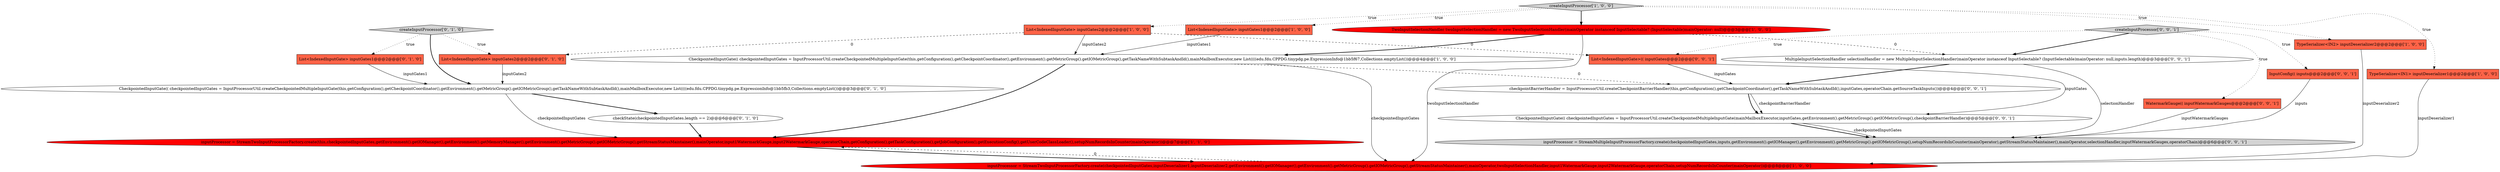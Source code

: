 digraph {
1 [style = filled, label = "inputProcessor = StreamTwoInputProcessorFactory.create(this,checkpointedInputGates,getEnvironment().getIOManager(),getEnvironment().getMemoryManager(),getEnvironment().getMetricGroup().getIOMetricGroup(),getStreamStatusMaintainer(),mainOperator,input1WatermarkGauge,input2WatermarkGauge,operatorChain,getConfiguration(),getTaskConfiguration(),getJobConfiguration(),getExecutionConfig(),getUserCodeClassLoader(),setupNumRecordsInCounter(mainOperator))@@@7@@@['1', '1', '0']", fillcolor = red, shape = ellipse image = "AAA1AAABBB1BBB"];
19 [style = filled, label = "MultipleInputSelectionHandler selectionHandler = new MultipleInputSelectionHandler(mainOperator instanceof InputSelectable? (InputSelectable)mainOperator: null,inputs.length)@@@3@@@['0', '0', '1']", fillcolor = white, shape = ellipse image = "AAA0AAABBB3BBB"];
14 [style = filled, label = "WatermarkGauge(( inputWatermarkGauges@@@2@@@['0', '0', '1']", fillcolor = tomato, shape = box image = "AAA0AAABBB3BBB"];
2 [style = filled, label = "List<IndexedInputGate> inputGates1@@@2@@@['1', '0', '0']", fillcolor = tomato, shape = box image = "AAA0AAABBB1BBB"];
12 [style = filled, label = "checkState(checkpointedInputGates.length == 2)@@@6@@@['0', '1', '0']", fillcolor = white, shape = ellipse image = "AAA0AAABBB2BBB"];
17 [style = filled, label = "InputConfig(( inputs@@@2@@@['0', '0', '1']", fillcolor = tomato, shape = box image = "AAA0AAABBB3BBB"];
8 [style = filled, label = "List<IndexedInputGate> inputGates2@@@2@@@['1', '0', '0']", fillcolor = tomato, shape = box image = "AAA1AAABBB1BBB"];
16 [style = filled, label = "CheckpointedInputGate(( checkpointedInputGates = InputProcessorUtil.createCheckpointedMultipleInputGate(mainMailboxExecutor,inputGates,getEnvironment().getMetricGroup().getIOMetricGroup(),checkpointBarrierHandler)@@@5@@@['0', '0', '1']", fillcolor = white, shape = ellipse image = "AAA0AAABBB3BBB"];
7 [style = filled, label = "createInputProcessor['1', '0', '0']", fillcolor = lightgray, shape = diamond image = "AAA0AAABBB1BBB"];
3 [style = filled, label = "CheckpointedInputGate(( checkpointedInputGates = InputProcessorUtil.createCheckpointedMultipleInputGate(this,getConfiguration(),getCheckpointCoordinator(),getEnvironment().getMetricGroup().getIOMetricGroup(),getTaskNameWithSubtaskAndId(),mainMailboxExecutor,new List((((edu.fdu.CPPDG.tinypdg.pe.ExpressionInfo@1bb5f67,Collections.emptyList())@@@4@@@['1', '0', '0']", fillcolor = white, shape = ellipse image = "AAA0AAABBB1BBB"];
21 [style = filled, label = "createInputProcessor['0', '0', '1']", fillcolor = lightgray, shape = diamond image = "AAA0AAABBB3BBB"];
13 [style = filled, label = "List<IndexedInputGate> inputGates2@@@2@@@['0', '1', '0']", fillcolor = tomato, shape = box image = "AAA1AAABBB2BBB"];
0 [style = filled, label = "TypeSerializer<IN2> inputDeserializer2@@@2@@@['1', '0', '0']", fillcolor = tomato, shape = box image = "AAA0AAABBB1BBB"];
15 [style = filled, label = "checkpointBarrierHandler = InputProcessorUtil.createCheckpointBarrierHandler(this,getConfiguration(),getCheckpointCoordinator(),getTaskNameWithSubtaskAndId(),inputGates,operatorChain.getSourceTaskInputs())@@@4@@@['0', '0', '1']", fillcolor = white, shape = ellipse image = "AAA0AAABBB3BBB"];
10 [style = filled, label = "List<IndexedInputGate> inputGates1@@@2@@@['0', '1', '0']", fillcolor = tomato, shape = box image = "AAA0AAABBB2BBB"];
18 [style = filled, label = "inputProcessor = StreamMultipleInputProcessorFactory.create(checkpointedInputGates,inputs,getEnvironment().getIOManager(),getEnvironment().getMetricGroup().getIOMetricGroup(),setupNumRecordsInCounter(mainOperator),getStreamStatusMaintainer(),mainOperator,selectionHandler,inputWatermarkGauges,operatorChain)@@@6@@@['0', '0', '1']", fillcolor = lightgray, shape = ellipse image = "AAA0AAABBB3BBB"];
4 [style = filled, label = "TwoInputSelectionHandler twoInputSelectionHandler = new TwoInputSelectionHandler(mainOperator instanceof InputSelectable? (InputSelectable)mainOperator: null)@@@3@@@['1', '0', '0']", fillcolor = red, shape = ellipse image = "AAA1AAABBB1BBB"];
9 [style = filled, label = "createInputProcessor['0', '1', '0']", fillcolor = lightgray, shape = diamond image = "AAA0AAABBB2BBB"];
11 [style = filled, label = "CheckpointedInputGate(( checkpointedInputGates = InputProcessorUtil.createCheckpointedMultipleInputGate(this,getConfiguration(),getCheckpointCoordinator(),getEnvironment().getMetricGroup().getIOMetricGroup(),getTaskNameWithSubtaskAndId(),mainMailboxExecutor,new List((((edu.fdu.CPPDG.tinypdg.pe.ExpressionInfo@1bb5fb3,Collections.emptyList())@@@3@@@['0', '1', '0']", fillcolor = white, shape = ellipse image = "AAA0AAABBB2BBB"];
6 [style = filled, label = "inputProcessor = StreamTwoInputProcessorFactory.create(checkpointedInputGates,inputDeserializer1,inputDeserializer2,getEnvironment().getIOManager(),getEnvironment().getMetricGroup().getIOMetricGroup(),getStreamStatusMaintainer(),mainOperator,twoInputSelectionHandler,input1WatermarkGauge,input2WatermarkGauge,operatorChain,setupNumRecordsInCounter(mainOperator))@@@8@@@['1', '0', '0']", fillcolor = red, shape = ellipse image = "AAA1AAABBB1BBB"];
20 [style = filled, label = "List<IndexedInputGate>(( inputGates@@@2@@@['0', '0', '1']", fillcolor = tomato, shape = box image = "AAA0AAABBB3BBB"];
5 [style = filled, label = "TypeSerializer<IN1> inputDeserializer1@@@2@@@['1', '0', '0']", fillcolor = tomato, shape = box image = "AAA0AAABBB1BBB"];
20->16 [style = solid, label="inputGates"];
7->2 [style = dotted, label="true"];
4->3 [style = bold, label=""];
16->18 [style = bold, label=""];
6->1 [style = dashed, label="0"];
21->20 [style = dotted, label="true"];
9->11 [style = bold, label=""];
3->1 [style = bold, label=""];
21->19 [style = bold, label=""];
15->16 [style = solid, label="checkpointBarrierHandler"];
20->15 [style = solid, label="inputGates"];
8->20 [style = dashed, label="0"];
14->18 [style = solid, label="inputWatermarkGauges"];
11->12 [style = bold, label=""];
21->17 [style = dotted, label="true"];
7->4 [style = bold, label=""];
7->0 [style = dotted, label="true"];
15->16 [style = bold, label=""];
12->1 [style = bold, label=""];
16->18 [style = solid, label="checkpointedInputGates"];
17->18 [style = solid, label="inputs"];
4->6 [style = solid, label="twoInputSelectionHandler"];
8->3 [style = solid, label="inputGates2"];
7->5 [style = dotted, label="true"];
8->13 [style = dashed, label="0"];
2->3 [style = solid, label="inputGates1"];
13->11 [style = solid, label="inputGates2"];
1->6 [style = bold, label=""];
10->11 [style = solid, label="inputGates1"];
9->13 [style = dotted, label="true"];
5->6 [style = solid, label="inputDeserializer1"];
21->14 [style = dotted, label="true"];
3->15 [style = dashed, label="0"];
4->19 [style = dashed, label="0"];
3->6 [style = solid, label="checkpointedInputGates"];
11->1 [style = solid, label="checkpointedInputGates"];
19->18 [style = solid, label="selectionHandler"];
19->15 [style = bold, label=""];
7->8 [style = dotted, label="true"];
9->10 [style = dotted, label="true"];
0->6 [style = solid, label="inputDeserializer2"];
}
